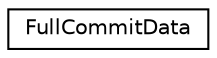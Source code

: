 digraph "Graphical Class Hierarchy"
{
 // LATEX_PDF_SIZE
  edge [fontname="Helvetica",fontsize="10",labelfontname="Helvetica",labelfontsize="10"];
  node [fontname="Helvetica",fontsize="10",shape=record];
  rankdir="LR";
  Node0 [label="FullCommitData",height=0.2,width=0.4,color="black", fillcolor="white", style="filled",URL="$struct_full_commit_data.html",tooltip=" "];
}
